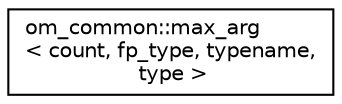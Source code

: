 digraph "Graphical Class Hierarchy"
{
 // LATEX_PDF_SIZE
  edge [fontname="Helvetica",fontsize="10",labelfontname="Helvetica",labelfontsize="10"];
  node [fontname="Helvetica",fontsize="10",shape=record];
  rankdir="LR";
  Node0 [label="om_common::max_arg\l\< count, fp_type, typename,\l type \>",height=0.2,width=0.4,color="black", fillcolor="white", style="filled",URL="$structom__common_1_1max__arg.html",tooltip="max_arg functor returns argument at which a function takes maximum value"];
}
